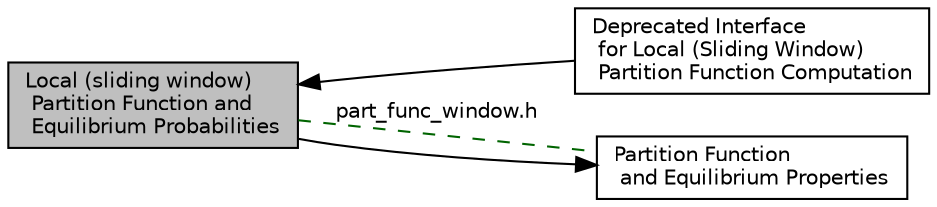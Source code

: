 digraph "Local (sliding window) Partition Function and Equilibrium Probabilities"
{
  bgcolor="transparent";
  edge [fontname="Helvetica",fontsize="10",labelfontname="Helvetica",labelfontsize="10"];
  node [fontname="Helvetica",fontsize="10",shape=box];
  rankdir=LR;
  Node1 [label="Local (sliding window)\l Partition Function and\l Equilibrium Probabilities",height=0.2,width=0.4,color="black", fillcolor="grey75", style="filled", fontcolor="black",tooltip="Scanning version using a sliding window approach to compute equilibrium probabilities."];
  Node3 [label="Deprecated Interface\l for Local (Sliding Window)\l Partition Function Computation",height=0.2,width=0.4,color="black",URL="$group__part__func__window__deprecated.html",tooltip=" "];
  Node2 [label="Partition Function\l and Equilibrium Properties",height=0.2,width=0.4,color="black",URL="$group__pf__fold.html",tooltip="Compute the partition function to assess various equilibrium properties."];
  Node2->Node1 [shape=plaintext, dir="back", style="solid"];
  Node1->Node3 [shape=plaintext, dir="back", style="solid"];
  Node1->Node2 [shape=plaintext, label="part_func_window.h", color="darkgreen", dir="none", style="dashed"];
}
